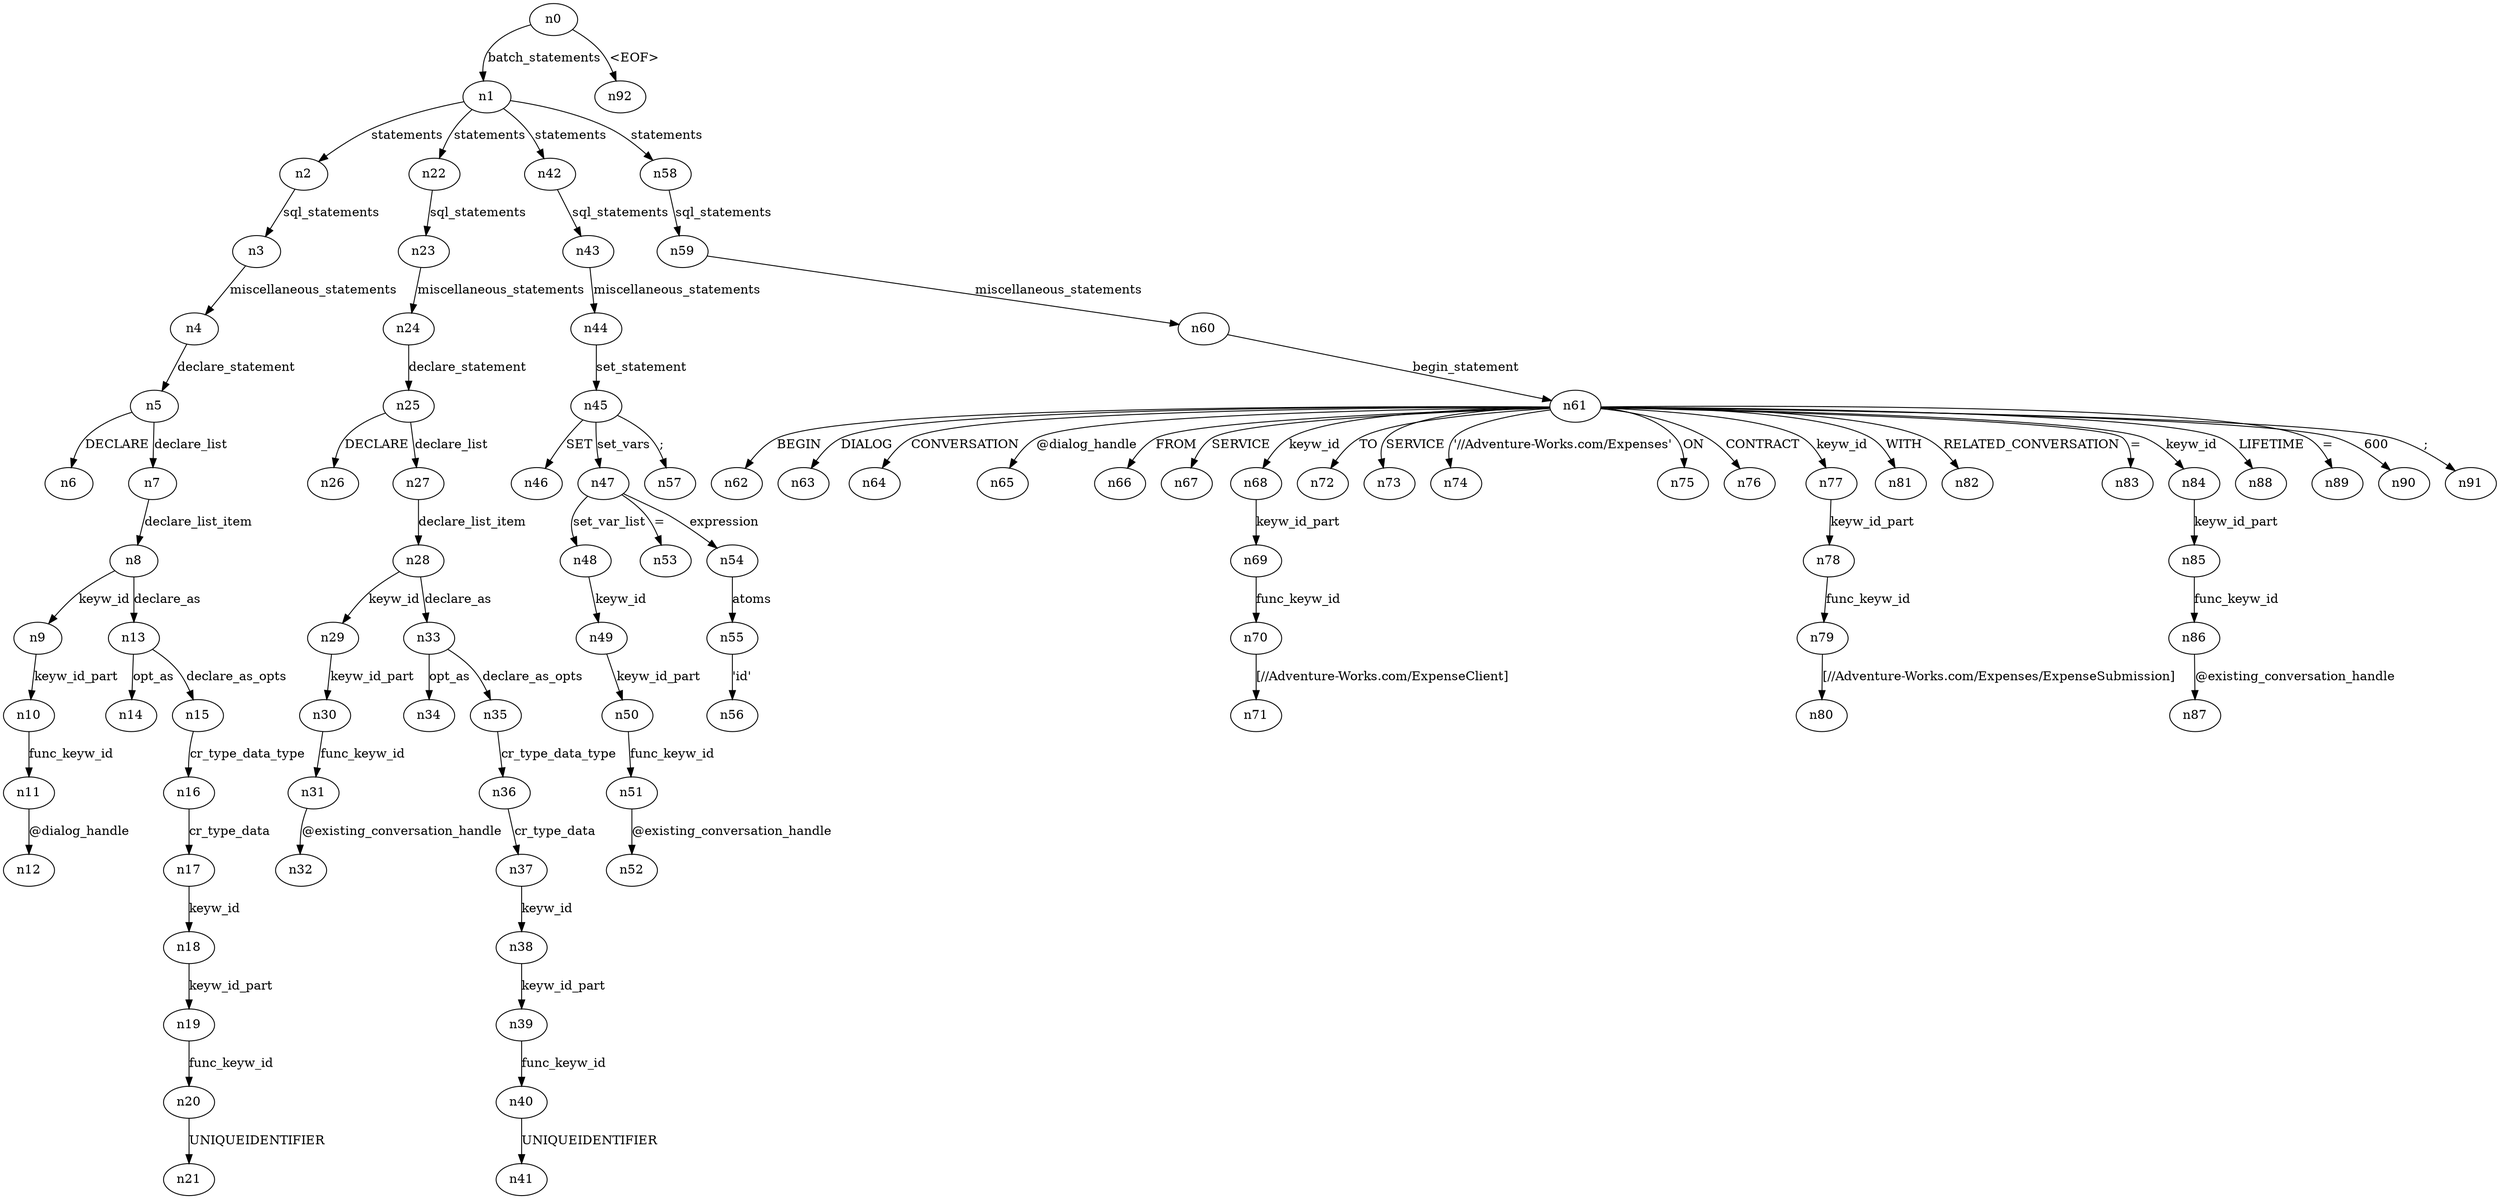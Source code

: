 digraph ParseTree {
  n0 -> n1 [label="batch_statements"];
  n1 -> n2 [label="statements"];
  n2 -> n3 [label="sql_statements"];
  n3 -> n4 [label="miscellaneous_statements"];
  n4 -> n5 [label="declare_statement"];
  n5 -> n6 [label="DECLARE"];
  n5 -> n7 [label="declare_list"];
  n7 -> n8 [label="declare_list_item"];
  n8 -> n9 [label="keyw_id"];
  n9 -> n10 [label="keyw_id_part"];
  n10 -> n11 [label="func_keyw_id"];
  n11 -> n12 [label="@dialog_handle"];
  n8 -> n13 [label="declare_as"];
  n13 -> n14 [label="opt_as"];
  n13 -> n15 [label="declare_as_opts"];
  n15 -> n16 [label="cr_type_data_type"];
  n16 -> n17 [label="cr_type_data"];
  n17 -> n18 [label="keyw_id"];
  n18 -> n19 [label="keyw_id_part"];
  n19 -> n20 [label="func_keyw_id"];
  n20 -> n21 [label="UNIQUEIDENTIFIER"];
  n1 -> n22 [label="statements"];
  n22 -> n23 [label="sql_statements"];
  n23 -> n24 [label="miscellaneous_statements"];
  n24 -> n25 [label="declare_statement"];
  n25 -> n26 [label="DECLARE"];
  n25 -> n27 [label="declare_list"];
  n27 -> n28 [label="declare_list_item"];
  n28 -> n29 [label="keyw_id"];
  n29 -> n30 [label="keyw_id_part"];
  n30 -> n31 [label="func_keyw_id"];
  n31 -> n32 [label="@existing_conversation_handle"];
  n28 -> n33 [label="declare_as"];
  n33 -> n34 [label="opt_as"];
  n33 -> n35 [label="declare_as_opts"];
  n35 -> n36 [label="cr_type_data_type"];
  n36 -> n37 [label="cr_type_data"];
  n37 -> n38 [label="keyw_id"];
  n38 -> n39 [label="keyw_id_part"];
  n39 -> n40 [label="func_keyw_id"];
  n40 -> n41 [label="UNIQUEIDENTIFIER"];
  n1 -> n42 [label="statements"];
  n42 -> n43 [label="sql_statements"];
  n43 -> n44 [label="miscellaneous_statements"];
  n44 -> n45 [label="set_statement"];
  n45 -> n46 [label="SET"];
  n45 -> n47 [label="set_vars"];
  n47 -> n48 [label="set_var_list"];
  n48 -> n49 [label="keyw_id"];
  n49 -> n50 [label="keyw_id_part"];
  n50 -> n51 [label="func_keyw_id"];
  n51 -> n52 [label="@existing_conversation_handle"];
  n47 -> n53 [label="="];
  n47 -> n54 [label="expression"];
  n54 -> n55 [label="atoms"];
  n55 -> n56 [label="'id'"];
  n45 -> n57 [label=";"];
  n1 -> n58 [label="statements"];
  n58 -> n59 [label="sql_statements"];
  n59 -> n60 [label="miscellaneous_statements"];
  n60 -> n61 [label="begin_statement"];
  n61 -> n62 [label="BEGIN"];
  n61 -> n63 [label="DIALOG"];
  n61 -> n64 [label="CONVERSATION"];
  n61 -> n65 [label="@dialog_handle"];
  n61 -> n66 [label="FROM"];
  n61 -> n67 [label="SERVICE"];
  n61 -> n68 [label="keyw_id"];
  n68 -> n69 [label="keyw_id_part"];
  n69 -> n70 [label="func_keyw_id"];
  n70 -> n71 [label="[//Adventure-Works.com/ExpenseClient]"];
  n61 -> n72 [label="TO"];
  n61 -> n73 [label="SERVICE"];
  n61 -> n74 [label="'//Adventure-Works.com/Expenses'"];
  n61 -> n75 [label="ON"];
  n61 -> n76 [label="CONTRACT"];
  n61 -> n77 [label="keyw_id"];
  n77 -> n78 [label="keyw_id_part"];
  n78 -> n79 [label="func_keyw_id"];
  n79 -> n80 [label="[//Adventure-Works.com/Expenses/ExpenseSubmission]"];
  n61 -> n81 [label="WITH"];
  n61 -> n82 [label="RELATED_CONVERSATION"];
  n61 -> n83 [label="="];
  n61 -> n84 [label="keyw_id"];
  n84 -> n85 [label="keyw_id_part"];
  n85 -> n86 [label="func_keyw_id"];
  n86 -> n87 [label="@existing_conversation_handle"];
  n61 -> n88 [label="LIFETIME"];
  n61 -> n89 [label="="];
  n61 -> n90 [label="600"];
  n61 -> n91 [label=";"];
  n0 -> n92 [label="<EOF>"];
}
